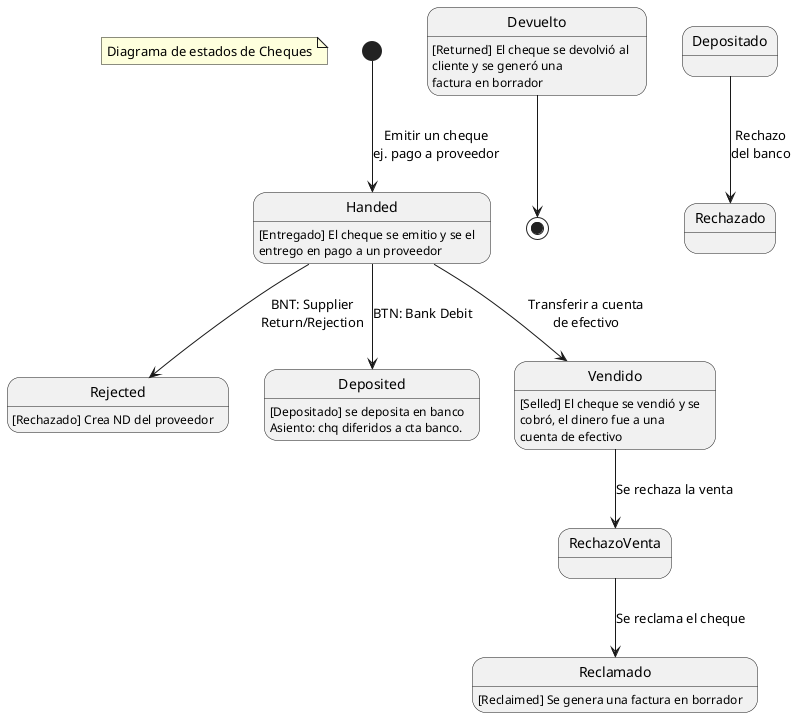 @startuml

' Cheques de terceros, en desarrollo...
'        ('draft', 'Draft'),
'        ('holding', 'Holding'),
'        ('deposited', 'Deposited'), -------------
'        ('selled', 'Selled'),      ----------------
'        ('delivered', 'Delivered'), [Endosado]
'        ('transfered', 'Transfered'),
'        ('reclaimed', 'Reclaimed'), ------------
'        ('withdrawed', 'Withdrawed'),
'        ('handed', 'Handed'),      -------------
'        ('rejected', 'Rejected'), --------------
'        ('debited', 'Debited'),
'        ('returned', 'Returned'), --------------
'        ('changed', 'Changed'),
'        ('cancel', 'Cancel'),

'        'holding':   ['draft', 'deposited', 'selled', 'delivered', 'transfered'],
'        'delivered': ['holding'],
'        'deposited': ['holding', 'rejected'],
'        'selled':    ['holding'],
'        'handed':    ['draft'],
'        'transfered': ['holding'],
'        'withdrawed': ['draft'],
'        'rejected':  ['delivered', 'deposited', 'selled', 'handed'],
'        'debited':   ['handed'],
'        'returned':  ['handed', 'holding'],
'        'changed':   ['handed', 'holding'],
'        'cancel':    ['draft'],
'        'reclaimed': ['rejected'],

note "Diagrama de estados de Cheques" as N1

Handed: [Entregado] El cheque se emitio y se el\nentrego en pago a un proveedor
Rejected: [Rechazado] Crea ND del proveedor
Deposited: [Depositado] se deposita en banco\nAsiento: chq diferidos a cta banco.


[*] --> Handed : Emitir un cheque\nej. pago a proveedor
Handed --> Deposited : BTN: Bank Debit
Handed --> Rejected: BNT: Supplier\nReturn/Rejection






Devuelto : [Returned] El cheque se devolvió al \ncliente y se generó una\nfactura en borrador
Vendido: [Selled] El cheque se vendió y se\ncobró, el dinero fue a una\ncuenta de efectivo
Reclamado: [Reclaimed] Se genera una factura en borrador

Handed --> Vendido: Transferir a cuenta\nde efectivo
Depositado --> Rechazado : Rechazo\ndel banco
Devuelto --> [*]
Vendido --> RechazoVenta : Se rechaza la venta
RechazoVenta --> Reclamado: Se reclama el cheque

@enduml
